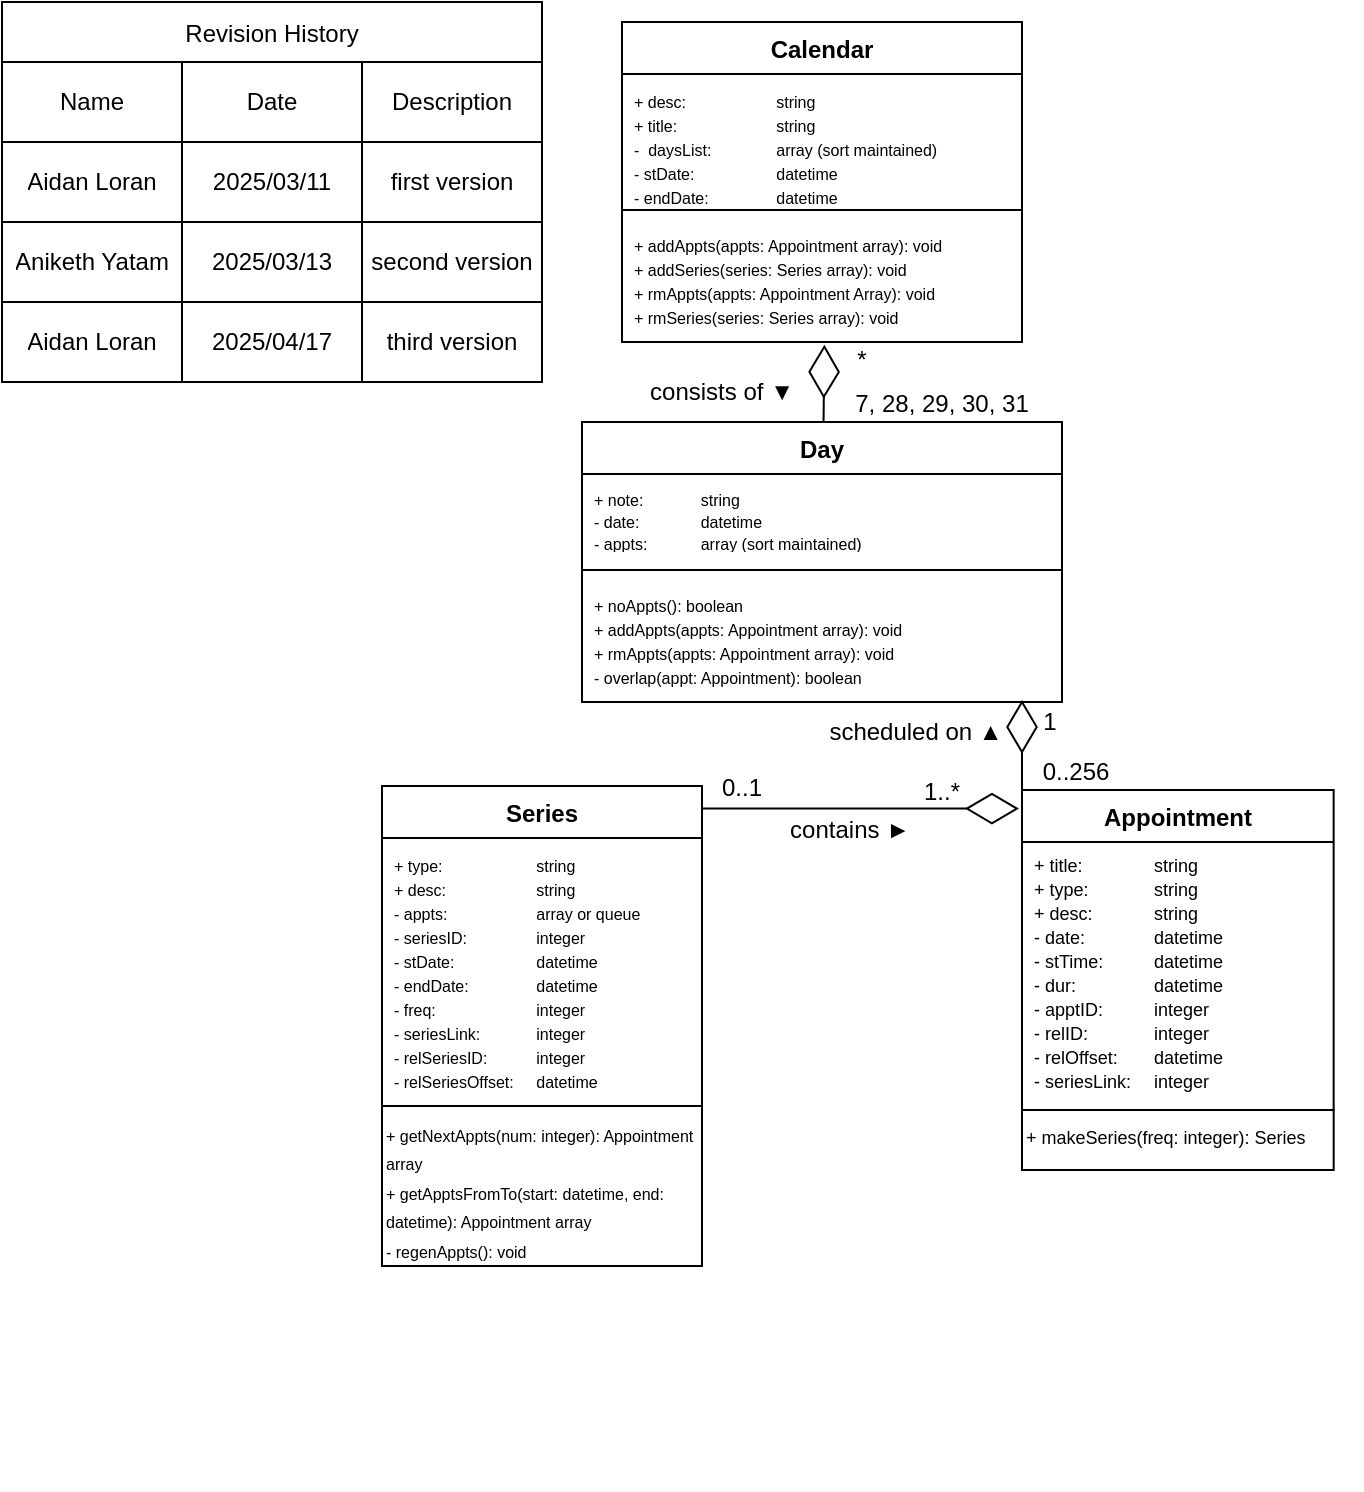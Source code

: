 <mxfile version="26.2.15">
  <diagram id="C5RBs43oDa-KdzZeNtuy" name="Page-1">
    <mxGraphModel dx="1042" dy="626" grid="1" gridSize="10" guides="1" tooltips="1" connect="1" arrows="1" fold="1" page="1" pageScale="1" pageWidth="827" pageHeight="1169" math="0" shadow="0">
      <root>
        <mxCell id="WIyWlLk6GJQsqaUBKTNV-0" />
        <mxCell id="WIyWlLk6GJQsqaUBKTNV-1" parent="WIyWlLk6GJQsqaUBKTNV-0" />
        <mxCell id="hazGoutIB72WtJDgxhAB-0" value="Calendar" style="swimlane;fontStyle=1;align=center;verticalAlign=top;childLayout=stackLayout;horizontal=1;startSize=26;horizontalStack=0;resizeParent=1;resizeParentMax=0;resizeLast=0;collapsible=1;marginBottom=0;whiteSpace=wrap;html=1;" parent="WIyWlLk6GJQsqaUBKTNV-1" vertex="1">
          <mxGeometry x="320" y="20" width="200" height="160" as="geometry" />
        </mxCell>
        <mxCell id="hazGoutIB72WtJDgxhAB-1" value="&lt;div style=&quot;line-height: 100%;&quot;&gt;&lt;div&gt;&lt;div&gt;&lt;font style=&quot;font-size: 8px; line-height: 100%;&quot;&gt;&lt;span style=&quot;background-color: transparent; color: light-dark(rgb(0, 0, 0), rgb(255, 255, 255));&quot;&gt;+ desc:&amp;nbsp;&lt;/span&gt;&lt;span style=&quot;background-color: transparent; color: light-dark(rgb(0, 0, 0), rgb(255, 255, 255)); white-space: pre;&quot;&gt;&#x9;&lt;/span&gt;&lt;span style=&quot;background-color: transparent; color: light-dark(rgb(0, 0, 0), rgb(255, 255, 255)); white-space: pre;&quot;&gt;&#x9;&lt;/span&gt;&lt;span style=&quot;background-color: transparent; color: light-dark(rgb(0, 0, 0), rgb(255, 255, 255)); white-space: pre;&quot;&gt;&#x9;&lt;/span&gt;&lt;span style=&quot;background-color: transparent; color: light-dark(rgb(0, 0, 0), rgb(255, 255, 255));&quot;&gt;string&lt;/span&gt;&lt;/font&gt;&lt;/div&gt;&lt;div&gt;&lt;span style=&quot;background-color: transparent; color: light-dark(rgb(0, 0, 0), rgb(255, 255, 255));&quot;&gt;&lt;font style=&quot;font-size: 8px; line-height: 100%;&quot;&gt;+ title:&amp;nbsp;&lt;span style=&quot;white-space: pre;&quot;&gt;&#x9;&lt;/span&gt;&lt;span style=&quot;white-space: pre;&quot;&gt;&#x9;&lt;/span&gt;&lt;span style=&quot;white-space: pre;&quot;&gt;&#x9;&lt;/span&gt;string&lt;/font&gt;&lt;/span&gt;&lt;/div&gt;&lt;/div&gt;&lt;div&gt;&lt;span style=&quot;background-color: transparent; color: light-dark(rgb(0, 0, 0), rgb(255, 255, 255));&quot;&gt;&lt;font style=&quot;font-size: 8px; line-height: 100%;&quot;&gt;-&amp;nbsp; daysList:&amp;nbsp;&lt;span style=&quot;white-space: pre;&quot;&gt;&#x9;&lt;/span&gt;&lt;span style=&quot;white-space: pre;&quot;&gt;&#x9;&lt;/span&gt;array (sort maintained)&lt;/font&gt;&lt;/span&gt;&lt;/div&gt;&lt;div&gt;&lt;span style=&quot;background-color: transparent; color: light-dark(rgb(0, 0, 0), rgb(255, 255, 255));&quot;&gt;&lt;font style=&quot;font-size: 8px; line-height: 100%;&quot;&gt;- stDate:&amp;nbsp;&lt;span style=&quot;white-space: pre;&quot;&gt;&#x9;&lt;/span&gt;&lt;span style=&quot;white-space: pre;&quot;&gt;&#x9;&lt;span style=&quot;white-space: pre;&quot;&gt;&#x9;&lt;/span&gt;&lt;/span&gt;datetime&lt;/font&gt;&lt;/span&gt;&lt;/div&gt;&lt;div&gt;&lt;span style=&quot;background-color: transparent; color: light-dark(rgb(0, 0, 0), rgb(255, 255, 255));&quot;&gt;&lt;font style=&quot;font-size: 8px; line-height: 100%;&quot;&gt;- endDate:&amp;nbsp;&lt;span style=&quot;white-space: pre;&quot;&gt;&#x9;&lt;/span&gt;&lt;span style=&quot;white-space: pre;&quot;&gt;&#x9;&lt;/span&gt;datetime&lt;/font&gt;&lt;/span&gt;&lt;/div&gt;&lt;/div&gt;" style="text;strokeColor=none;fillColor=none;align=left;verticalAlign=top;spacingLeft=4;spacingRight=4;overflow=hidden;rotatable=0;points=[[0,0.5],[1,0.5]];portConstraint=eastwest;whiteSpace=wrap;html=1;" parent="hazGoutIB72WtJDgxhAB-0" vertex="1">
          <mxGeometry y="26" width="200" height="64" as="geometry" />
        </mxCell>
        <mxCell id="hazGoutIB72WtJDgxhAB-2" value="" style="line;strokeWidth=1;fillColor=none;align=left;verticalAlign=middle;spacingTop=-1;spacingLeft=3;spacingRight=3;rotatable=0;labelPosition=right;points=[];portConstraint=eastwest;strokeColor=inherit;" parent="hazGoutIB72WtJDgxhAB-0" vertex="1">
          <mxGeometry y="90" width="200" height="8" as="geometry" />
        </mxCell>
        <mxCell id="hazGoutIB72WtJDgxhAB-3" value="&lt;div style=&quot;line-height: 100%;&quot;&gt;&lt;div&gt;&lt;div&gt;&lt;span style=&quot;background-color: transparent; color: light-dark(rgb(0, 0, 0), rgb(255, 255, 255));&quot;&gt;&lt;font style=&quot;font-size: 8px; line-height: 100%;&quot;&gt;+ addAppts(appts: Appointment array): void&lt;/font&gt;&lt;/span&gt;&lt;/div&gt;&lt;/div&gt;&lt;div&gt;&lt;font style=&quot;font-size: 8px; line-height: 100%;&quot;&gt;+ addSeries(series: Series array): void&lt;/font&gt;&lt;/div&gt;&lt;div&gt;&lt;font style=&quot;font-size: 8px; line-height: 100%;&quot;&gt;+ rmAppts(appts: Appointment Array): void&lt;/font&gt;&lt;/div&gt;&lt;div&gt;&lt;font style=&quot;font-size: 8px; line-height: 100%;&quot;&gt;+ rmSeries(series: Series array): void&lt;/font&gt;&lt;/div&gt;&lt;div&gt;&lt;/div&gt;&lt;/div&gt;" style="text;strokeColor=none;fillColor=none;align=left;verticalAlign=top;spacingLeft=4;spacingRight=4;overflow=hidden;rotatable=0;points=[[0,0.5],[1,0.5]];portConstraint=eastwest;whiteSpace=wrap;html=1;" parent="hazGoutIB72WtJDgxhAB-0" vertex="1">
          <mxGeometry y="98" width="200" height="62" as="geometry" />
        </mxCell>
        <mxCell id="PW92P8wFEX5hScogEzOf-4" value="" style="group" parent="WIyWlLk6GJQsqaUBKTNV-1" vertex="1" connectable="0">
          <mxGeometry x="200" y="402" width="160" height="294" as="geometry" />
        </mxCell>
        <mxCell id="eQTQoJFjxL5mTAvhr5OX-4" value="Series" style="swimlane;fontStyle=1;align=center;verticalAlign=top;childLayout=stackLayout;horizontal=1;startSize=26;horizontalStack=0;resizeParent=1;resizeParentMax=0;resizeLast=0;collapsible=1;marginBottom=0;whiteSpace=wrap;html=1;movable=1;resizable=1;rotatable=1;deletable=1;editable=1;locked=0;connectable=1;" parent="PW92P8wFEX5hScogEzOf-4" vertex="1">
          <mxGeometry width="160" height="160" as="geometry" />
        </mxCell>
        <mxCell id="eQTQoJFjxL5mTAvhr5OX-5" value="&lt;div style=&quot;line-height: 100%;&quot;&gt;&lt;div&gt;&lt;font style=&quot;font-size: 8px; line-height: 100%;&quot;&gt;+ type:&lt;span style=&quot;white-space: pre;&quot;&gt;&#x9;&lt;/span&gt;&lt;span style=&quot;white-space: pre;&quot;&gt;&#x9;&lt;/span&gt;&lt;span style=&quot;white-space: pre;&quot;&gt;&#x9;&lt;/span&gt;string&lt;/font&gt;&lt;/div&gt;&lt;div&gt;&lt;font style=&quot;font-size: 8px; line-height: 100%;&quot;&gt;+ desc:&lt;span style=&quot;white-space: pre;&quot;&gt;&#x9;&lt;/span&gt;&lt;span style=&quot;white-space: pre;&quot;&gt;&#x9;&lt;/span&gt;&lt;span style=&quot;white-space: pre;&quot;&gt;&#x9;&lt;/span&gt;string&lt;/font&gt;&lt;/div&gt;&lt;div&gt;&lt;font style=&quot;font-size: 8px; line-height: 100%;&quot;&gt;- appts:&lt;span style=&quot;white-space: pre;&quot;&gt;&#x9;&lt;/span&gt;&lt;span style=&quot;white-space: pre;&quot;&gt;&#x9;&lt;span style=&quot;white-space: pre;&quot;&gt;&#x9;&lt;/span&gt;array or &lt;/span&gt;queue&amp;nbsp;&lt;/font&gt;&lt;/div&gt;&lt;div&gt;&lt;font style=&quot;font-size: 8px; line-height: 100%;&quot;&gt;- seriesID:&amp;nbsp;&lt;span style=&quot;white-space: pre;&quot;&gt;&#x9;&lt;/span&gt;&lt;span style=&quot;white-space: pre;&quot;&gt;&#x9;&lt;/span&gt;integer&lt;/font&gt;&lt;/div&gt;&lt;font style=&quot;font-size: 8px; line-height: 100%;&quot;&gt;- stDate: &lt;span style=&quot;white-space: pre;&quot;&gt;&#x9;&lt;span style=&quot;white-space: pre;&quot;&gt;&#x9;&lt;span style=&quot;white-space: pre;&quot;&gt;&#x9;&lt;/span&gt;&lt;/span&gt;&lt;/span&gt;datetime&lt;/font&gt;&lt;div&gt;&lt;font style=&quot;font-size: 8px; line-height: 100%;&quot;&gt;- endDate: &lt;span style=&quot;white-space: pre;&quot;&gt;&#x9;&lt;span style=&quot;white-space: pre;&quot;&gt;&#x9;&lt;/span&gt;&lt;/span&gt;datetime&lt;/font&gt;&lt;/div&gt;&lt;div&gt;&lt;font style=&quot;font-size: 8px; line-height: 100%;&quot;&gt;- freq: &lt;span style=&quot;white-space: pre;&quot;&gt;&#x9;&lt;span style=&quot;white-space: pre;&quot;&gt;&#x9;&lt;span style=&quot;white-space: pre;&quot;&gt;&#x9;&lt;/span&gt;&lt;/span&gt;&lt;/span&gt;integer&lt;/font&gt;&lt;/div&gt;&lt;div&gt;&lt;font style=&quot;font-size: 8px; line-height: 100%;&quot;&gt;- seriesLink:&amp;nbsp;&lt;span style=&quot;white-space: pre;&quot;&gt;&#x9;&lt;span style=&quot;white-space: pre;&quot;&gt;&#x9;&lt;/span&gt;&lt;/span&gt;integer&lt;/font&gt;&lt;/div&gt;&lt;div&gt;&lt;font style=&quot;font-size: 8px; line-height: 100%;&quot;&gt;- relSeriesID:&lt;span style=&quot;white-space: pre;&quot;&gt;&#x9;&lt;span style=&quot;white-space: pre;&quot;&gt;&#x9;&lt;/span&gt;&lt;/span&gt;integer&lt;/font&gt;&lt;/div&gt;&lt;div&gt;&lt;font style=&quot;font-size: 8px; line-height: 100%;&quot;&gt;- relSeriesOffset:&lt;span style=&quot;white-space: pre;&quot;&gt;&#x9;&lt;/span&gt;datetime&lt;/font&gt;&lt;/div&gt;&lt;div&gt;&lt;/div&gt;&lt;/div&gt;" style="text;strokeColor=none;fillColor=none;align=left;verticalAlign=top;spacingLeft=4;spacingRight=4;overflow=hidden;rotatable=0;points=[[0,0.5],[1,0.5]];portConstraint=eastwest;whiteSpace=wrap;html=1;" parent="eQTQoJFjxL5mTAvhr5OX-4" vertex="1">
          <mxGeometry y="26" width="160" height="134" as="geometry" />
        </mxCell>
        <mxCell id="PW92P8wFEX5hScogEzOf-3" value="&lt;div&gt;&lt;font style=&quot;font-size: 8px;&quot;&gt;+ getNextAppts(num: integer): Appointment array&lt;/font&gt;&lt;/div&gt;&lt;div&gt;&lt;font style=&quot;font-size: 8px;&quot;&gt;+ getApptsFromTo(start: datetime, end: datetime): Appointment array&lt;/font&gt;&lt;/div&gt;&lt;div&gt;&lt;font style=&quot;font-size: 8px;&quot;&gt;- regenAppts(): void&lt;/font&gt;&lt;div&gt;&lt;font style=&quot;font-size: 8px;&quot;&gt;&amp;nbsp;&lt;/font&gt;&lt;/div&gt;&lt;/div&gt;" style="rounded=0;whiteSpace=wrap;html=1;fillColor=none;align=left;verticalAlign=top;container=0;" parent="PW92P8wFEX5hScogEzOf-4" vertex="1">
          <mxGeometry y="160" width="160" height="80" as="geometry" />
        </mxCell>
        <mxCell id="PW92P8wFEX5hScogEzOf-15" value="Day" style="swimlane;fontStyle=1;align=center;verticalAlign=top;childLayout=stackLayout;horizontal=1;startSize=26;horizontalStack=0;resizeParent=1;resizeParentMax=0;resizeLast=0;collapsible=1;marginBottom=0;whiteSpace=wrap;html=1;" parent="WIyWlLk6GJQsqaUBKTNV-1" vertex="1">
          <mxGeometry x="300" y="220" width="240" height="140" as="geometry" />
        </mxCell>
        <mxCell id="PW92P8wFEX5hScogEzOf-16" value="&lt;div style=&quot;line-height: 90%;&quot;&gt;&lt;div&gt;&lt;span style=&quot;background-color: transparent; color: light-dark(rgb(0, 0, 0), rgb(255, 255, 255));&quot;&gt;&lt;font style=&quot;line-height: 90%; font-size: 8px;&quot;&gt;+ note:&lt;span style=&quot;white-space: pre;&quot;&gt;&#x9;&lt;/span&gt;&lt;span style=&quot;white-space: pre;&quot;&gt;&#x9;&lt;/span&gt;string&lt;/font&gt;&lt;/span&gt;&lt;/div&gt;&lt;div&gt;&lt;font style=&quot;line-height: 90%; font-size: 8px;&quot;&gt;&lt;span style=&quot;background-color: transparent; color: light-dark(rgb(0, 0, 0), rgb(255, 255, 255));&quot;&gt;- date:&amp;nbsp;&lt;/span&gt;&lt;span style=&quot;background-color: transparent; color: light-dark(rgb(0, 0, 0), rgb(255, 255, 255)); white-space: pre;&quot;&gt;&#x9;&lt;/span&gt;&lt;span style=&quot;background-color: transparent; color: light-dark(rgb(0, 0, 0), rgb(255, 255, 255)); white-space: pre;&quot;&gt;&#x9;&lt;/span&gt;&lt;span style=&quot;background-color: transparent; color: light-dark(rgb(0, 0, 0), rgb(255, 255, 255));&quot;&gt;datetime&lt;/span&gt;&lt;/font&gt;&lt;/div&gt;&lt;div&gt;&lt;font style=&quot;line-height: 90%; font-size: 8px;&quot;&gt;- appts:&amp;nbsp;&lt;span style=&quot;white-space: pre;&quot;&gt;&#x9;&lt;/span&gt;&lt;span style=&quot;white-space: pre;&quot;&gt;&#x9;&lt;/span&gt;array (sort maintained)&lt;/font&gt;&lt;/div&gt;&lt;/div&gt;" style="text;strokeColor=none;fillColor=none;align=left;verticalAlign=top;spacingLeft=4;spacingRight=4;overflow=hidden;rotatable=0;points=[[0,0.5],[1,0.5]];portConstraint=eastwest;whiteSpace=wrap;html=1;" parent="PW92P8wFEX5hScogEzOf-15" vertex="1">
          <mxGeometry y="26" width="240" height="44" as="geometry" />
        </mxCell>
        <mxCell id="PW92P8wFEX5hScogEzOf-17" value="" style="line;strokeWidth=1;fillColor=none;align=left;verticalAlign=middle;spacingTop=-1;spacingLeft=3;spacingRight=3;rotatable=0;labelPosition=right;points=[];portConstraint=eastwest;strokeColor=inherit;" parent="PW92P8wFEX5hScogEzOf-15" vertex="1">
          <mxGeometry y="70" width="240" height="8" as="geometry" />
        </mxCell>
        <mxCell id="PW92P8wFEX5hScogEzOf-18" value="&lt;div style=&quot;line-height: 100%;&quot;&gt;&lt;font style=&quot;font-size: 8px; line-height: 100%;&quot;&gt;+ noAppts(): boolean&lt;/font&gt;&lt;div&gt;&lt;span style=&quot;background-color: transparent; color: light-dark(rgb(0, 0, 0), rgb(255, 255, 255));&quot;&gt;&lt;font style=&quot;font-size: 8px; line-height: 100%;&quot;&gt;+ addAppts(appts: Appointment array): void&lt;/font&gt;&lt;/span&gt;&lt;/div&gt;&lt;div&gt;&lt;font style=&quot;font-size: 8px; line-height: 100%;&quot;&gt;+ rmAppts(appts: Appointment array): void&lt;/font&gt;&lt;/div&gt;&lt;div&gt;&lt;span style=&quot;background-color: transparent; color: light-dark(rgb(0, 0, 0), rgb(255, 255, 255));&quot;&gt;&lt;font style=&quot;font-size: 8px; line-height: 100%;&quot;&gt;- overlap(appt: Appointment): boolean&lt;/font&gt;&lt;/span&gt;&lt;/div&gt;&lt;/div&gt;" style="text;strokeColor=none;fillColor=none;align=left;verticalAlign=top;spacingLeft=4;spacingRight=4;overflow=hidden;rotatable=0;points=[[0,0.5],[1,0.5]];portConstraint=eastwest;whiteSpace=wrap;html=1;" parent="PW92P8wFEX5hScogEzOf-15" vertex="1">
          <mxGeometry y="78" width="240" height="62" as="geometry" />
        </mxCell>
        <mxCell id="PW92P8wFEX5hScogEzOf-59" value="Revision History" style="shape=table;startSize=30;container=1;collapsible=0;childLayout=tableLayout;" parent="WIyWlLk6GJQsqaUBKTNV-1" vertex="1">
          <mxGeometry x="10" y="10" width="270" height="190" as="geometry" />
        </mxCell>
        <mxCell id="PW92P8wFEX5hScogEzOf-60" value="" style="shape=tableRow;horizontal=0;startSize=0;swimlaneHead=0;swimlaneBody=0;strokeColor=inherit;top=0;left=0;bottom=0;right=0;collapsible=0;dropTarget=0;fillColor=none;points=[[0,0.5],[1,0.5]];portConstraint=eastwest;" parent="PW92P8wFEX5hScogEzOf-59" vertex="1">
          <mxGeometry y="30" width="270" height="40" as="geometry" />
        </mxCell>
        <mxCell id="PW92P8wFEX5hScogEzOf-61" value="Name" style="shape=partialRectangle;html=1;whiteSpace=wrap;connectable=0;strokeColor=inherit;overflow=hidden;fillColor=none;top=0;left=0;bottom=0;right=0;pointerEvents=1;" parent="PW92P8wFEX5hScogEzOf-60" vertex="1">
          <mxGeometry width="90" height="40" as="geometry">
            <mxRectangle width="90" height="40" as="alternateBounds" />
          </mxGeometry>
        </mxCell>
        <mxCell id="PW92P8wFEX5hScogEzOf-62" value="Date" style="shape=partialRectangle;html=1;whiteSpace=wrap;connectable=0;strokeColor=inherit;overflow=hidden;fillColor=none;top=0;left=0;bottom=0;right=0;pointerEvents=1;" parent="PW92P8wFEX5hScogEzOf-60" vertex="1">
          <mxGeometry x="90" width="90" height="40" as="geometry">
            <mxRectangle width="90" height="40" as="alternateBounds" />
          </mxGeometry>
        </mxCell>
        <mxCell id="PW92P8wFEX5hScogEzOf-63" value="Description" style="shape=partialRectangle;html=1;whiteSpace=wrap;connectable=0;strokeColor=inherit;overflow=hidden;fillColor=none;top=0;left=0;bottom=0;right=0;pointerEvents=1;" parent="PW92P8wFEX5hScogEzOf-60" vertex="1">
          <mxGeometry x="180" width="90" height="40" as="geometry">
            <mxRectangle width="90" height="40" as="alternateBounds" />
          </mxGeometry>
        </mxCell>
        <mxCell id="kSCAMI7j3niz9PXKEcyr-50" style="shape=tableRow;horizontal=0;startSize=0;swimlaneHead=0;swimlaneBody=0;strokeColor=inherit;top=0;left=0;bottom=0;right=0;collapsible=0;dropTarget=0;fillColor=none;points=[[0,0.5],[1,0.5]];portConstraint=eastwest;" parent="PW92P8wFEX5hScogEzOf-59" vertex="1">
          <mxGeometry y="70" width="270" height="40" as="geometry" />
        </mxCell>
        <mxCell id="kSCAMI7j3niz9PXKEcyr-51" value="Aidan Loran" style="shape=partialRectangle;html=1;whiteSpace=wrap;connectable=0;strokeColor=inherit;overflow=hidden;fillColor=none;top=0;left=0;bottom=0;right=0;pointerEvents=1;" parent="kSCAMI7j3niz9PXKEcyr-50" vertex="1">
          <mxGeometry width="90" height="40" as="geometry">
            <mxRectangle width="90" height="40" as="alternateBounds" />
          </mxGeometry>
        </mxCell>
        <mxCell id="kSCAMI7j3niz9PXKEcyr-52" value="2025/03/11" style="shape=partialRectangle;html=1;whiteSpace=wrap;connectable=0;strokeColor=inherit;overflow=hidden;fillColor=none;top=0;left=0;bottom=0;right=0;pointerEvents=1;" parent="kSCAMI7j3niz9PXKEcyr-50" vertex="1">
          <mxGeometry x="90" width="90" height="40" as="geometry">
            <mxRectangle width="90" height="40" as="alternateBounds" />
          </mxGeometry>
        </mxCell>
        <mxCell id="kSCAMI7j3niz9PXKEcyr-53" value="first version" style="shape=partialRectangle;html=1;whiteSpace=wrap;connectable=0;strokeColor=inherit;overflow=hidden;fillColor=none;top=0;left=0;bottom=0;right=0;pointerEvents=1;" parent="kSCAMI7j3niz9PXKEcyr-50" vertex="1">
          <mxGeometry x="180" width="90" height="40" as="geometry">
            <mxRectangle width="90" height="40" as="alternateBounds" />
          </mxGeometry>
        </mxCell>
        <mxCell id="PW92P8wFEX5hScogEzOf-64" value="" style="shape=tableRow;horizontal=0;startSize=0;swimlaneHead=0;swimlaneBody=0;strokeColor=inherit;top=0;left=0;bottom=0;right=0;collapsible=0;dropTarget=0;fillColor=none;points=[[0,0.5],[1,0.5]];portConstraint=eastwest;" parent="PW92P8wFEX5hScogEzOf-59" vertex="1">
          <mxGeometry y="110" width="270" height="40" as="geometry" />
        </mxCell>
        <mxCell id="PW92P8wFEX5hScogEzOf-65" value="Aniketh Yatam" style="shape=partialRectangle;html=1;whiteSpace=wrap;connectable=0;strokeColor=inherit;overflow=hidden;fillColor=none;top=0;left=0;bottom=0;right=0;pointerEvents=1;" parent="PW92P8wFEX5hScogEzOf-64" vertex="1">
          <mxGeometry width="90" height="40" as="geometry">
            <mxRectangle width="90" height="40" as="alternateBounds" />
          </mxGeometry>
        </mxCell>
        <mxCell id="PW92P8wFEX5hScogEzOf-66" value="2025/03/13" style="shape=partialRectangle;html=1;whiteSpace=wrap;connectable=0;strokeColor=inherit;overflow=hidden;fillColor=none;top=0;left=0;bottom=0;right=0;pointerEvents=1;" parent="PW92P8wFEX5hScogEzOf-64" vertex="1">
          <mxGeometry x="90" width="90" height="40" as="geometry">
            <mxRectangle width="90" height="40" as="alternateBounds" />
          </mxGeometry>
        </mxCell>
        <mxCell id="PW92P8wFEX5hScogEzOf-67" value="second version" style="shape=partialRectangle;html=1;whiteSpace=wrap;connectable=0;strokeColor=inherit;overflow=hidden;fillColor=none;top=0;left=0;bottom=0;right=0;pointerEvents=1;" parent="PW92P8wFEX5hScogEzOf-64" vertex="1">
          <mxGeometry x="180" width="90" height="40" as="geometry">
            <mxRectangle width="90" height="40" as="alternateBounds" />
          </mxGeometry>
        </mxCell>
        <mxCell id="x4K9u4l0pzx962UxgWvm-15" style="shape=tableRow;horizontal=0;startSize=0;swimlaneHead=0;swimlaneBody=0;strokeColor=inherit;top=0;left=0;bottom=0;right=0;collapsible=0;dropTarget=0;fillColor=none;points=[[0,0.5],[1,0.5]];portConstraint=eastwest;" parent="PW92P8wFEX5hScogEzOf-59" vertex="1">
          <mxGeometry y="150" width="270" height="40" as="geometry" />
        </mxCell>
        <mxCell id="x4K9u4l0pzx962UxgWvm-16" value="Aidan Loran" style="shape=partialRectangle;html=1;whiteSpace=wrap;connectable=0;strokeColor=inherit;overflow=hidden;fillColor=none;top=0;left=0;bottom=0;right=0;pointerEvents=1;" parent="x4K9u4l0pzx962UxgWvm-15" vertex="1">
          <mxGeometry width="90" height="40" as="geometry">
            <mxRectangle width="90" height="40" as="alternateBounds" />
          </mxGeometry>
        </mxCell>
        <mxCell id="x4K9u4l0pzx962UxgWvm-17" value="2025/04/17" style="shape=partialRectangle;html=1;whiteSpace=wrap;connectable=0;strokeColor=inherit;overflow=hidden;fillColor=none;top=0;left=0;bottom=0;right=0;pointerEvents=1;" parent="x4K9u4l0pzx962UxgWvm-15" vertex="1">
          <mxGeometry x="90" width="90" height="40" as="geometry">
            <mxRectangle width="90" height="40" as="alternateBounds" />
          </mxGeometry>
        </mxCell>
        <mxCell id="x4K9u4l0pzx962UxgWvm-18" value="third version" style="shape=partialRectangle;html=1;whiteSpace=wrap;connectable=0;strokeColor=inherit;overflow=hidden;fillColor=none;top=0;left=0;bottom=0;right=0;pointerEvents=1;" parent="x4K9u4l0pzx962UxgWvm-15" vertex="1">
          <mxGeometry x="180" width="90" height="40" as="geometry">
            <mxRectangle width="90" height="40" as="alternateBounds" />
          </mxGeometry>
        </mxCell>
        <mxCell id="x4K9u4l0pzx962UxgWvm-0" value="" style="group" parent="WIyWlLk6GJQsqaUBKTNV-1" vertex="1" connectable="0">
          <mxGeometry x="520" y="404" width="170" height="350" as="geometry" />
        </mxCell>
        <mxCell id="eQTQoJFjxL5mTAvhr5OX-0" value="Appointment" style="swimlane;fontStyle=1;align=center;verticalAlign=top;childLayout=stackLayout;horizontal=1;startSize=26;horizontalStack=0;resizeParent=1;resizeParentMax=0;resizeLast=0;collapsible=1;marginBottom=0;whiteSpace=wrap;html=1;container=0;" parent="x4K9u4l0pzx962UxgWvm-0" vertex="1">
          <mxGeometry width="155.83" height="160" as="geometry" />
        </mxCell>
        <mxCell id="eQTQoJFjxL5mTAvhr5OX-1" value="&lt;div style=&quot;line-height: 100%;&quot;&gt;&lt;div&gt;&lt;font style=&quot;font-size: 9px; line-height: 100%;&quot;&gt;+ title: &lt;span style=&quot;white-space: pre;&quot;&gt;&#x9;&lt;/span&gt;&lt;span style=&quot;white-space: pre;&quot;&gt;&lt;span style=&quot;white-space: pre;&quot;&gt;&#x9;&lt;/span&gt;&lt;/span&gt;string&lt;/font&gt;&lt;/div&gt;&lt;div&gt;&lt;font style=&quot;font-size: 9px; line-height: 100%;&quot;&gt;+ type: &lt;span style=&quot;white-space: pre;&quot;&gt;&#x9;&lt;/span&gt;&lt;span style=&quot;white-space: pre;&quot;&gt;&lt;span style=&quot;white-space: pre;&quot;&gt;&#x9;&lt;/span&gt;&lt;/span&gt;string&lt;/font&gt;&lt;/div&gt;&lt;div&gt;&lt;font style=&quot;font-size: 9px; line-height: 100%;&quot;&gt;+ desc: &lt;span style=&quot;white-space: pre;&quot;&gt;&#x9;&lt;/span&gt;&lt;span style=&quot;white-space: pre;&quot;&gt;&lt;span style=&quot;white-space: pre;&quot;&gt;&#x9;&lt;/span&gt;&lt;/span&gt;string&lt;/font&gt;&lt;/div&gt;&lt;div&gt;&lt;font style=&quot;font-size: 9px; line-height: 100%;&quot;&gt;- date: &lt;span style=&quot;white-space: pre;&quot;&gt;&#x9;&lt;/span&gt;&lt;span style=&quot;white-space: pre;&quot;&gt;&lt;span style=&quot;white-space: pre;&quot;&gt;&#x9;&lt;/span&gt;&lt;/span&gt;datetime&lt;/font&gt;&lt;/div&gt;&lt;div&gt;&lt;font style=&quot;font-size: 9px; line-height: 100%;&quot;&gt;- stTime: &lt;span style=&quot;white-space: pre;&quot;&gt;&#x9;&lt;span style=&quot;white-space: pre;&quot;&gt;&lt;span style=&quot;white-space: pre;&quot;&gt;&#x9;&lt;/span&gt;&lt;/span&gt;&lt;/span&gt;datetime&lt;/font&gt;&lt;/div&gt;&lt;div&gt;&lt;font style=&quot;font-size: 9px; line-height: 100%;&quot;&gt;- dur: &lt;span style=&quot;white-space: pre;&quot;&gt;&#x9;&lt;/span&gt;&lt;span style=&quot;white-space: pre;&quot;&gt;&lt;span style=&quot;white-space: pre;&quot;&gt;&#x9;&lt;/span&gt;&lt;/span&gt;datetime&lt;/font&gt;&lt;/div&gt;&lt;div&gt;&lt;font style=&quot;font-size: 9px; line-height: 100%;&quot;&gt;- apptID: &lt;span style=&quot;white-space: pre;&quot;&gt;&#x9;&lt;/span&gt;&lt;span style=&quot;white-space: pre;&quot;&gt;&#x9;&lt;/span&gt;integer&lt;/font&gt;&lt;/div&gt;&lt;div&gt;&lt;font style=&quot;font-size: 9px; line-height: 100%;&quot;&gt;- relID: &lt;span style=&quot;white-space: pre;&quot;&gt;&#x9;&lt;span style=&quot;white-space: pre;&quot;&gt;&#x9;&lt;/span&gt;&lt;/span&gt;integer&lt;/font&gt;&lt;/div&gt;&lt;div&gt;&lt;font style=&quot;font-size: 9px; line-height: 100%;&quot;&gt;- relOffset:&lt;span style=&quot;white-space: pre;&quot;&gt;&#x9;&lt;/span&gt;datetime&lt;/font&gt;&lt;/div&gt;&lt;div&gt;&lt;font style=&quot;font-size: 9px; line-height: 100%;&quot;&gt;- seriesLink:&lt;span style=&quot;white-space: pre;&quot;&gt;&#x9;&lt;/span&gt;integer&lt;/font&gt;&lt;/div&gt;&lt;/div&gt;" style="text;strokeColor=none;fillColor=none;align=left;verticalAlign=top;spacingLeft=4;spacingRight=4;overflow=hidden;rotatable=0;points=[[0,0.5],[1,0.5]];portConstraint=eastwest;whiteSpace=wrap;html=1;" parent="x4K9u4l0pzx962UxgWvm-0" vertex="1">
          <mxGeometry y="23.52" width="150" height="136.48" as="geometry" />
        </mxCell>
        <mxCell id="PW92P8wFEX5hScogEzOf-2" value="&lt;div style=&quot;line-height: 100%;&quot;&gt;&lt;font style=&quot;font-size: 9px; line-height: 100%;&quot;&gt;+ makeSeries(freq: integer): Series&amp;nbsp;&lt;/font&gt;&lt;div&gt;&lt;/div&gt;&lt;/div&gt;" style="rounded=0;whiteSpace=wrap;html=1;fillColor=none;align=left;verticalAlign=top;" parent="x4K9u4l0pzx962UxgWvm-0" vertex="1">
          <mxGeometry y="160" width="155.833" height="30" as="geometry" />
        </mxCell>
        <mxCell id="x4K9u4l0pzx962UxgWvm-1" value="" style="endArrow=diamondThin;endFill=0;endSize=24;html=1;rounded=0;entryX=0.506;entryY=1.023;entryDx=0;entryDy=0;entryPerimeter=0;" parent="WIyWlLk6GJQsqaUBKTNV-1" edge="1" target="hazGoutIB72WtJDgxhAB-3" source="PW92P8wFEX5hScogEzOf-15">
          <mxGeometry width="160" relative="1" as="geometry">
            <mxPoint x="439.33" y="420" as="sourcePoint" />
            <mxPoint x="439.33" y="340" as="targetPoint" />
          </mxGeometry>
        </mxCell>
        <mxCell id="x4K9u4l0pzx962UxgWvm-2" value="" style="endArrow=diamondThin;endFill=0;endSize=24;html=1;rounded=0;exitX=0;exitY=0;exitDx=0;exitDy=0;" parent="WIyWlLk6GJQsqaUBKTNV-1" edge="1">
          <mxGeometry width="160" relative="1" as="geometry">
            <mxPoint x="520" y="409" as="sourcePoint" />
            <mxPoint x="520" y="359" as="targetPoint" />
          </mxGeometry>
        </mxCell>
        <mxCell id="x4K9u4l0pzx962UxgWvm-5" value="" style="endArrow=diamondThin;endFill=0;endSize=24;html=1;rounded=0;exitX=1.002;exitY=0.07;exitDx=0;exitDy=0;entryX=-0.01;entryY=0.058;entryDx=0;entryDy=0;entryPerimeter=0;exitPerimeter=0;" parent="WIyWlLk6GJQsqaUBKTNV-1" source="eQTQoJFjxL5mTAvhr5OX-4" target="eQTQoJFjxL5mTAvhr5OX-0" edge="1">
          <mxGeometry width="160" relative="1" as="geometry">
            <mxPoint x="520" y="760" as="sourcePoint" />
            <mxPoint x="420" y="920" as="targetPoint" />
            <Array as="points" />
          </mxGeometry>
        </mxCell>
        <mxCell id="x4K9u4l0pzx962UxgWvm-6" value="1" style="text;html=1;align=center;verticalAlign=middle;whiteSpace=wrap;rounded=0;" parent="WIyWlLk6GJQsqaUBKTNV-1" vertex="1">
          <mxGeometry x="504" y="355" width="60" height="30" as="geometry" />
        </mxCell>
        <mxCell id="x4K9u4l0pzx962UxgWvm-7" value="1..*" style="text;html=1;align=center;verticalAlign=middle;whiteSpace=wrap;rounded=0;" parent="WIyWlLk6GJQsqaUBKTNV-1" vertex="1">
          <mxGeometry x="450" y="390" width="60" height="30" as="geometry" />
        </mxCell>
        <mxCell id="x4K9u4l0pzx962UxgWvm-8" value="0..1" style="text;html=1;align=center;verticalAlign=middle;whiteSpace=wrap;rounded=0;" parent="WIyWlLk6GJQsqaUBKTNV-1" vertex="1">
          <mxGeometry x="350" y="388" width="60" height="30" as="geometry" />
        </mxCell>
        <mxCell id="x4K9u4l0pzx962UxgWvm-9" value="0..256" style="text;html=1;align=center;verticalAlign=middle;whiteSpace=wrap;rounded=0;" parent="WIyWlLk6GJQsqaUBKTNV-1" vertex="1">
          <mxGeometry x="517" y="380" width="60" height="30" as="geometry" />
        </mxCell>
        <mxCell id="x4K9u4l0pzx962UxgWvm-10" value="7, 28, 29, 30, 31" style="text;html=1;align=center;verticalAlign=middle;whiteSpace=wrap;rounded=0;" parent="WIyWlLk6GJQsqaUBKTNV-1" vertex="1">
          <mxGeometry x="430" y="196" width="100" height="30" as="geometry" />
        </mxCell>
        <mxCell id="x4K9u4l0pzx962UxgWvm-11" value="*" style="text;html=1;align=center;verticalAlign=middle;whiteSpace=wrap;rounded=0;" parent="WIyWlLk6GJQsqaUBKTNV-1" vertex="1">
          <mxGeometry x="410" y="174" width="60" height="30" as="geometry" />
        </mxCell>
        <mxCell id="x4K9u4l0pzx962UxgWvm-12" value="consists of&amp;nbsp;▼" style="text;html=1;align=center;verticalAlign=middle;whiteSpace=wrap;rounded=0;" parent="WIyWlLk6GJQsqaUBKTNV-1" vertex="1">
          <mxGeometry x="320" y="190" width="100" height="30" as="geometry" />
        </mxCell>
        <mxCell id="x4K9u4l0pzx962UxgWvm-13" value="scheduled on&amp;nbsp;▲" style="text;html=1;align=center;verticalAlign=middle;whiteSpace=wrap;rounded=0;" parent="WIyWlLk6GJQsqaUBKTNV-1" vertex="1">
          <mxGeometry x="397" y="360" width="140" height="30" as="geometry" />
        </mxCell>
        <mxCell id="x4K9u4l0pzx962UxgWvm-14" value="contains&amp;nbsp;►" style="text;html=1;align=center;verticalAlign=middle;whiteSpace=wrap;rounded=0;" parent="WIyWlLk6GJQsqaUBKTNV-1" vertex="1">
          <mxGeometry x="364" y="409" width="140" height="30" as="geometry" />
        </mxCell>
      </root>
    </mxGraphModel>
  </diagram>
</mxfile>
